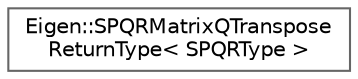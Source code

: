 digraph "Graphical Class Hierarchy"
{
 // LATEX_PDF_SIZE
  bgcolor="transparent";
  edge [fontname=Helvetica,fontsize=10,labelfontname=Helvetica,labelfontsize=10];
  node [fontname=Helvetica,fontsize=10,shape=box,height=0.2,width=0.4];
  rankdir="LR";
  Node0 [id="Node000000",label="Eigen::SPQRMatrixQTranspose\lReturnType\< SPQRType \>",height=0.2,width=0.4,color="grey40", fillcolor="white", style="filled",URL="$structEigen_1_1SPQRMatrixQTransposeReturnType.html",tooltip=" "];
}

